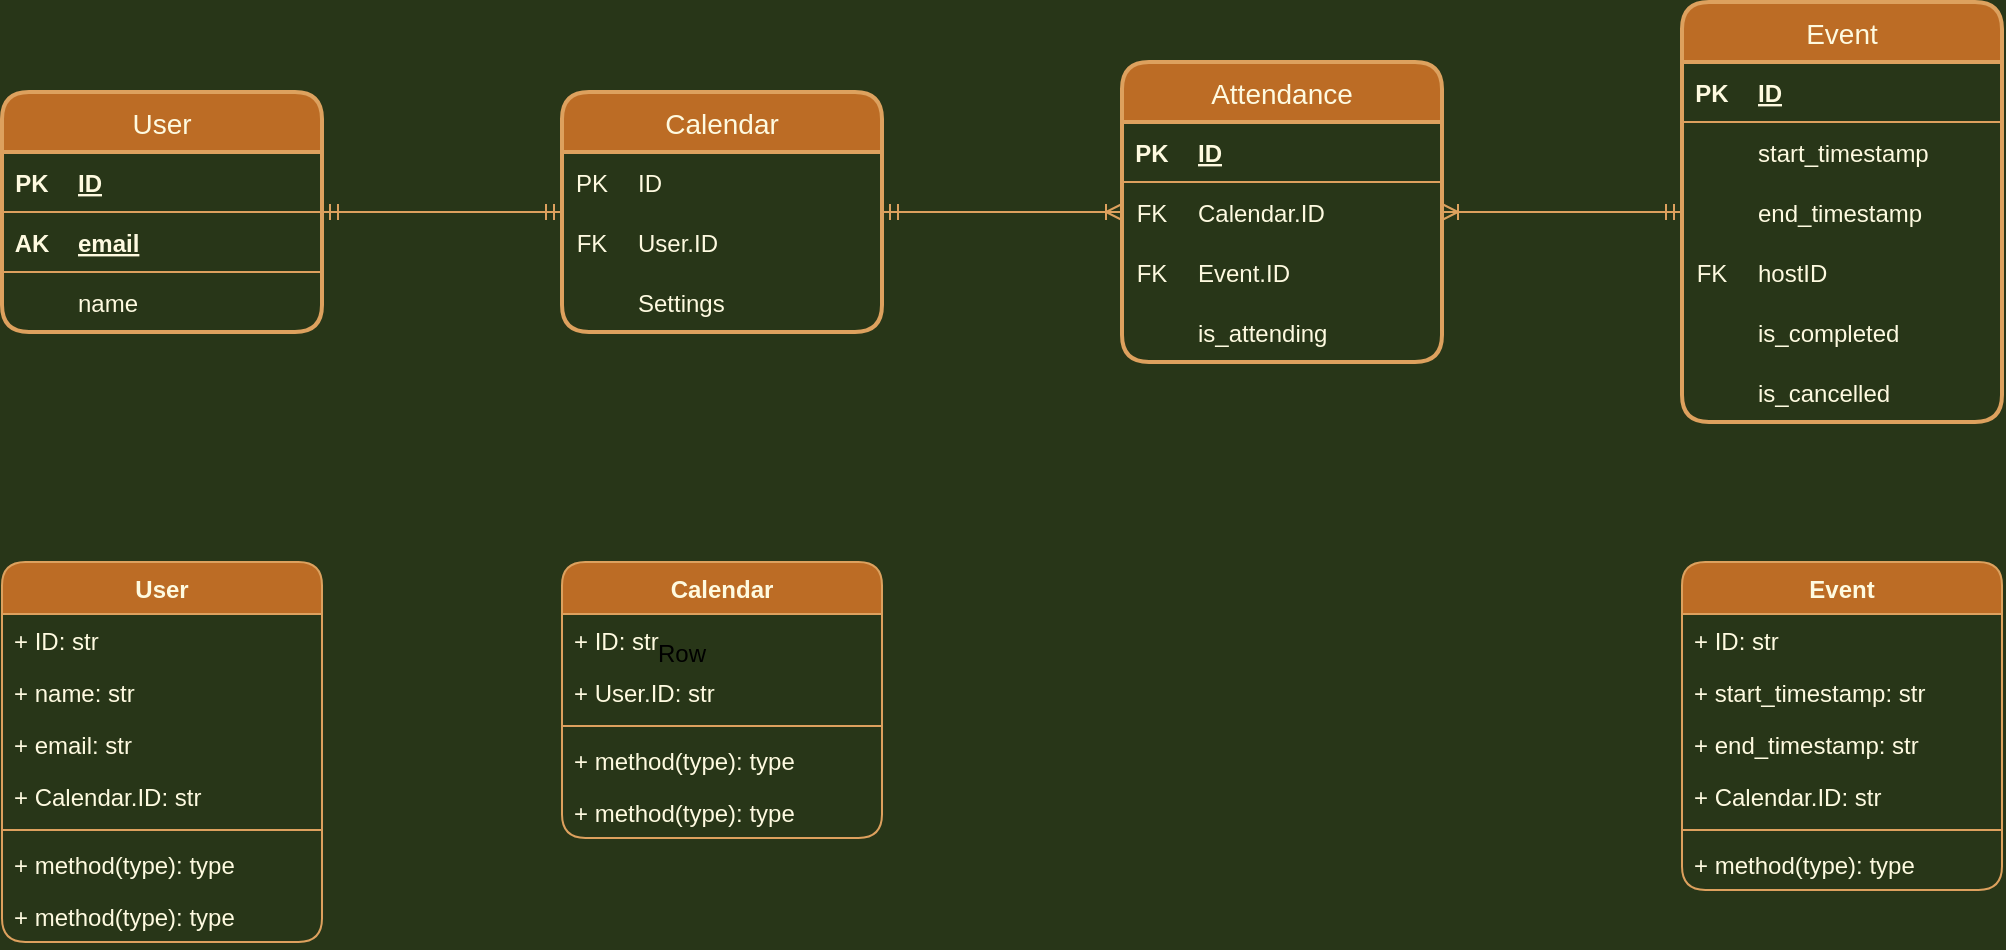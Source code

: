 <mxfile version="15.5.4" type="embed"><diagram id="DMilO55j4B88B5tWhcKt" name="Page-1"><mxGraphModel dx="883" dy="697" grid="1" gridSize="10" guides="1" tooltips="1" connect="1" arrows="1" fold="1" page="1" pageScale="1" pageWidth="1169" pageHeight="827" background="#283618" math="0" shadow="0"><root><mxCell id="0"/><mxCell id="1" parent="0"/><mxCell id="6N414X3jIMNz7iww7mdx-74" value="" style="edgeStyle=entityRelationEdgeStyle;fontSize=12;html=1;endArrow=ERmandOne;startArrow=ERmandOne;strokeColor=#DDA15E;labelBackgroundColor=#283618;fontColor=#FEFAE0;curved=1;" parent="1" source="6N414X3jIMNz7iww7mdx-83" target="6N414X3jIMNz7iww7mdx-78" edge="1"><mxGeometry width="100" height="100" relative="1" as="geometry"><mxPoint x="270" y="120" as="sourcePoint"/><mxPoint x="360" y="115" as="targetPoint"/></mxGeometry></mxCell><mxCell id="6N414X3jIMNz7iww7mdx-75" value="Attendance" style="swimlane;childLayout=stackLayout;horizontal=1;startSize=30;horizontalStack=0;fontSize=14;fontStyle=0;strokeWidth=2;resizeParent=0;resizeLast=1;shadow=0;dashed=0;align=center;fillColor=#BC6C25;strokeColor=#DDA15E;fontColor=#FEFAE0;rounded=1;" parent="1" vertex="1"><mxGeometry x="640" y="70" width="160" height="150" as="geometry"/></mxCell><mxCell id="6N414X3jIMNz7iww7mdx-117" value="" style="shape=table;startSize=0;container=1;collapsible=1;childLayout=tableLayout;fixedRows=1;rowLines=0;fontStyle=0;align=center;resizeLast=1;strokeColor=none;fillColor=none;collapsible=0;fontColor=#FEFAE0;rounded=1;" parent="6N414X3jIMNz7iww7mdx-75" vertex="1"><mxGeometry y="30" width="160" height="120" as="geometry"/></mxCell><mxCell id="6N414X3jIMNz7iww7mdx-118" value="" style="shape=tableRow;horizontal=0;startSize=0;swimlaneHead=0;swimlaneBody=0;fillColor=none;collapsible=0;dropTarget=0;points=[[0,0.5],[1,0.5]];portConstraint=eastwest;top=0;left=0;right=0;bottom=1;strokeColor=#DDA15E;fontColor=#FEFAE0;rounded=1;" parent="6N414X3jIMNz7iww7mdx-117" vertex="1"><mxGeometry width="160" height="30" as="geometry"/></mxCell><mxCell id="6N414X3jIMNz7iww7mdx-119" value="PK" style="shape=partialRectangle;connectable=0;fillColor=none;top=0;left=0;bottom=0;right=0;fontStyle=1;overflow=hidden;strokeColor=#DDA15E;fontColor=#FEFAE0;rounded=1;" parent="6N414X3jIMNz7iww7mdx-118" vertex="1"><mxGeometry width="30" height="30" as="geometry"><mxRectangle width="30" height="30" as="alternateBounds"/></mxGeometry></mxCell><mxCell id="6N414X3jIMNz7iww7mdx-120" value="ID" style="shape=partialRectangle;connectable=0;fillColor=none;top=0;left=0;bottom=0;right=0;align=left;spacingLeft=6;fontStyle=5;overflow=hidden;strokeColor=#DDA15E;fontColor=#FEFAE0;rounded=1;" parent="6N414X3jIMNz7iww7mdx-118" vertex="1"><mxGeometry x="30" width="130" height="30" as="geometry"><mxRectangle width="130" height="30" as="alternateBounds"/></mxGeometry></mxCell><mxCell id="6N414X3jIMNz7iww7mdx-138" value="" style="shape=tableRow;horizontal=0;startSize=0;swimlaneHead=0;swimlaneBody=0;fillColor=none;collapsible=0;dropTarget=0;points=[[0,0.5],[1,0.5]];portConstraint=eastwest;top=0;left=0;right=0;bottom=0;labelBorderColor=none;strokeColor=#DDA15E;fontColor=#FEFAE0;rounded=1;" parent="6N414X3jIMNz7iww7mdx-117" vertex="1"><mxGeometry y="30" width="160" height="30" as="geometry"/></mxCell><mxCell id="6N414X3jIMNz7iww7mdx-139" value="FK" style="shape=partialRectangle;connectable=0;fillColor=none;top=0;left=0;bottom=0;right=0;fontStyle=0;overflow=hidden;strokeColor=#DDA15E;fontColor=#FEFAE0;rounded=1;" parent="6N414X3jIMNz7iww7mdx-138" vertex="1"><mxGeometry width="30" height="30" as="geometry"><mxRectangle width="30" height="30" as="alternateBounds"/></mxGeometry></mxCell><mxCell id="6N414X3jIMNz7iww7mdx-140" value="Calendar.ID" style="shape=partialRectangle;connectable=0;fillColor=none;top=0;left=0;bottom=0;right=0;align=left;spacingLeft=6;fontStyle=0;overflow=hidden;labelBorderColor=none;strokeColor=#DDA15E;fontColor=#FEFAE0;rounded=1;" parent="6N414X3jIMNz7iww7mdx-138" vertex="1"><mxGeometry x="30" width="130" height="30" as="geometry"><mxRectangle width="130" height="30" as="alternateBounds"/></mxGeometry></mxCell><mxCell id="6N414X3jIMNz7iww7mdx-142" value="" style="shape=tableRow;horizontal=0;startSize=0;swimlaneHead=0;swimlaneBody=0;fillColor=none;collapsible=0;dropTarget=0;points=[[0,0.5],[1,0.5]];portConstraint=eastwest;top=0;left=0;right=0;bottom=0;strokeColor=#DDA15E;fontColor=#FEFAE0;rounded=1;" parent="6N414X3jIMNz7iww7mdx-117" vertex="1"><mxGeometry y="60" width="160" height="30" as="geometry"/></mxCell><mxCell id="6N414X3jIMNz7iww7mdx-143" value="FK" style="shape=partialRectangle;connectable=0;fillColor=none;top=0;left=0;bottom=0;right=0;fontStyle=0;overflow=hidden;strokeColor=#DDA15E;fontColor=#FEFAE0;rounded=1;" parent="6N414X3jIMNz7iww7mdx-142" vertex="1"><mxGeometry width="30" height="30" as="geometry"><mxRectangle width="30" height="30" as="alternateBounds"/></mxGeometry></mxCell><mxCell id="6N414X3jIMNz7iww7mdx-144" value="Event.ID" style="shape=partialRectangle;connectable=0;fillColor=none;top=0;left=0;bottom=0;right=0;align=left;spacingLeft=6;fontStyle=0;overflow=hidden;strokeColor=#DDA15E;fontColor=#FEFAE0;rounded=1;" parent="6N414X3jIMNz7iww7mdx-142" vertex="1"><mxGeometry x="30" width="130" height="30" as="geometry"><mxRectangle width="130" height="30" as="alternateBounds"/></mxGeometry></mxCell><mxCell id="6N414X3jIMNz7iww7mdx-146" value="" style="shape=tableRow;horizontal=0;startSize=0;swimlaneHead=0;swimlaneBody=0;fillColor=none;collapsible=0;dropTarget=0;points=[[0,0.5],[1,0.5]];portConstraint=eastwest;top=0;left=0;right=0;bottom=0;strokeColor=#DDA15E;fontColor=#FEFAE0;rounded=1;" parent="6N414X3jIMNz7iww7mdx-117" vertex="1"><mxGeometry y="90" width="160" height="30" as="geometry"/></mxCell><mxCell id="6N414X3jIMNz7iww7mdx-147" value="" style="shape=partialRectangle;connectable=0;fillColor=none;top=0;left=0;bottom=0;right=0;editable=1;overflow=hidden;strokeColor=#DDA15E;fontColor=#FEFAE0;rounded=1;" parent="6N414X3jIMNz7iww7mdx-146" vertex="1"><mxGeometry width="30" height="30" as="geometry"><mxRectangle width="30" height="30" as="alternateBounds"/></mxGeometry></mxCell><mxCell id="6N414X3jIMNz7iww7mdx-148" value="is_attending" style="shape=partialRectangle;connectable=0;fillColor=none;top=0;left=0;bottom=0;right=0;align=left;spacingLeft=6;overflow=hidden;strokeColor=#DDA15E;fontColor=#FEFAE0;rounded=1;" parent="6N414X3jIMNz7iww7mdx-146" vertex="1"><mxGeometry x="30" width="130" height="30" as="geometry"><mxRectangle width="130" height="30" as="alternateBounds"/></mxGeometry></mxCell><object label="Calendar" Settings="" id="6N414X3jIMNz7iww7mdx-78"><mxCell style="swimlane;childLayout=stackLayout;horizontal=1;startSize=30;horizontalStack=0;fontSize=14;fontStyle=0;strokeWidth=2;resizeParent=0;resizeLast=1;shadow=0;dashed=0;align=center;direction=east;fillColor=#BC6C25;strokeColor=#DDA15E;fontColor=#FEFAE0;rounded=1;flipH=0;" parent="1" vertex="1"><mxGeometry x="360" y="85" width="160" height="120" as="geometry"><mxRectangle x="360" y="100" width="90" height="30" as="alternateBounds"/></mxGeometry></mxCell></object><mxCell id="6N414X3jIMNz7iww7mdx-133" value="" style="shape=table;startSize=0;container=1;collapsible=1;childLayout=tableLayout;fixedRows=1;rowLines=0;fontStyle=0;align=center;resizeLast=1;strokeColor=none;fillColor=none;collapsible=0;fontColor=#FEFAE0;rounded=1;" parent="6N414X3jIMNz7iww7mdx-78" vertex="1"><mxGeometry y="30" width="160" height="90" as="geometry"/></mxCell><mxCell id="6N414X3jIMNz7iww7mdx-134" value="" style="shape=tableRow;horizontal=0;startSize=0;swimlaneHead=0;swimlaneBody=0;fillColor=none;collapsible=0;dropTarget=0;points=[[0,0.5],[1,0.5]];portConstraint=eastwest;top=0;left=0;right=0;bottom=0;strokeColor=#DDA15E;fontColor=#FEFAE0;rounded=1;" parent="6N414X3jIMNz7iww7mdx-133" vertex="1"><mxGeometry width="160" height="30" as="geometry"/></mxCell><mxCell id="6N414X3jIMNz7iww7mdx-135" value="PK" style="shape=partialRectangle;connectable=0;fillColor=none;top=0;left=0;bottom=0;right=0;fontStyle=0;overflow=hidden;strokeColor=#DDA15E;fontColor=#FEFAE0;rounded=1;" parent="6N414X3jIMNz7iww7mdx-134" vertex="1"><mxGeometry width="30" height="30" as="geometry"><mxRectangle width="30" height="30" as="alternateBounds"/></mxGeometry></mxCell><mxCell id="6N414X3jIMNz7iww7mdx-136" value="ID" style="shape=partialRectangle;connectable=0;fillColor=none;top=0;left=0;bottom=0;right=0;align=left;spacingLeft=6;fontStyle=0;overflow=hidden;strokeColor=#DDA15E;fontColor=#FEFAE0;rounded=1;" parent="6N414X3jIMNz7iww7mdx-134" vertex="1"><mxGeometry x="30" width="130" height="30" as="geometry"><mxRectangle width="130" height="30" as="alternateBounds"/></mxGeometry></mxCell><mxCell id="87" style="shape=tableRow;horizontal=0;startSize=0;swimlaneHead=0;swimlaneBody=0;fillColor=none;collapsible=0;dropTarget=0;points=[[0,0.5],[1,0.5]];portConstraint=eastwest;top=0;left=0;right=0;bottom=0;strokeColor=#DDA15E;fontColor=#FEFAE0;rounded=1;" parent="6N414X3jIMNz7iww7mdx-133" vertex="1"><mxGeometry y="30" width="160" height="30" as="geometry"/></mxCell><mxCell id="88" value="FK" style="shape=partialRectangle;connectable=0;fillColor=none;top=0;left=0;bottom=0;right=0;fontStyle=0;overflow=hidden;strokeColor=#DDA15E;fontColor=#FEFAE0;rounded=1;" parent="87" vertex="1"><mxGeometry width="30" height="30" as="geometry"><mxRectangle width="30" height="30" as="alternateBounds"/></mxGeometry></mxCell><mxCell id="89" value="User.ID" style="shape=partialRectangle;connectable=0;fillColor=none;top=0;left=0;bottom=0;right=0;align=left;spacingLeft=6;fontStyle=0;overflow=hidden;strokeColor=#DDA15E;fontColor=#FEFAE0;rounded=1;" parent="87" vertex="1"><mxGeometry x="30" width="130" height="30" as="geometry"><mxRectangle width="130" height="30" as="alternateBounds"/></mxGeometry></mxCell><mxCell id="84" style="shape=tableRow;horizontal=0;startSize=0;swimlaneHead=0;swimlaneBody=0;fillColor=none;collapsible=0;dropTarget=0;points=[[0,0.5],[1,0.5]];portConstraint=eastwest;top=0;left=0;right=0;bottom=0;strokeColor=#DDA15E;fontColor=#FEFAE0;rounded=1;" parent="6N414X3jIMNz7iww7mdx-133" vertex="1"><mxGeometry y="60" width="160" height="30" as="geometry"/></mxCell><mxCell id="85" style="shape=partialRectangle;connectable=0;fillColor=none;top=0;left=0;bottom=0;right=0;fontStyle=0;overflow=hidden;strokeColor=#DDA15E;fontColor=#FEFAE0;rounded=1;" parent="84" vertex="1"><mxGeometry width="30" height="30" as="geometry"><mxRectangle width="30" height="30" as="alternateBounds"/></mxGeometry></mxCell><mxCell id="86" value="Settings" style="shape=partialRectangle;connectable=0;fillColor=none;top=0;left=0;bottom=0;right=0;align=left;spacingLeft=6;fontStyle=0;overflow=hidden;strokeColor=#DDA15E;fontColor=#FEFAE0;rounded=1;" parent="84" vertex="1"><mxGeometry x="30" width="130" height="30" as="geometry"><mxRectangle width="130" height="30" as="alternateBounds"/></mxGeometry></mxCell><mxCell id="70" style="shape=table;startSize=0;container=1;collapsible=1;childLayout=tableLayout;fixedRows=1;rowLines=0;fontStyle=0;align=center;resizeLast=1;strokeColor=none;fillColor=none;collapsible=0;fontColor=#FEFAE0;rounded=1;" parent="6N414X3jIMNz7iww7mdx-78" vertex="1"><mxGeometry y="120" width="160" as="geometry"/></mxCell><mxCell id="72" style="shape=table;startSize=0;container=1;collapsible=1;childLayout=tableLayout;fixedRows=1;rowLines=0;fontStyle=0;align=center;resizeLast=1;strokeColor=none;fillColor=none;collapsible=0;fontColor=#FEFAE0;rounded=1;" parent="6N414X3jIMNz7iww7mdx-78" vertex="1"><mxGeometry y="120" width="160" as="geometry"/></mxCell><mxCell id="6N414X3jIMNz7iww7mdx-80" value="Event" style="swimlane;childLayout=stackLayout;horizontal=1;startSize=30;horizontalStack=0;fontSize=14;fontStyle=0;strokeWidth=2;resizeParent=0;resizeLast=1;shadow=0;dashed=0;align=center;fillColor=#BC6C25;strokeColor=#DDA15E;fontColor=#FEFAE0;rounded=1;" parent="1" vertex="1"><mxGeometry x="920" y="40" width="160" height="210" as="geometry"/></mxCell><mxCell id="6N414X3jIMNz7iww7mdx-121" value="" style="shape=table;startSize=0;container=1;collapsible=1;childLayout=tableLayout;fixedRows=1;rowLines=0;fontStyle=0;align=center;resizeLast=1;strokeColor=none;fillColor=none;collapsible=0;fontColor=#FEFAE0;rounded=1;" parent="6N414X3jIMNz7iww7mdx-80" vertex="1"><mxGeometry y="30" width="160" height="180" as="geometry"/></mxCell><mxCell id="6N414X3jIMNz7iww7mdx-122" value="" style="shape=tableRow;horizontal=0;startSize=0;swimlaneHead=0;swimlaneBody=0;fillColor=none;collapsible=0;dropTarget=0;points=[[0,0.5],[1,0.5]];portConstraint=eastwest;top=0;left=0;right=0;bottom=1;strokeColor=#DDA15E;fontColor=#FEFAE0;rounded=1;" parent="6N414X3jIMNz7iww7mdx-121" vertex="1"><mxGeometry width="160" height="30" as="geometry"/></mxCell><mxCell id="6N414X3jIMNz7iww7mdx-123" value="PK" style="shape=partialRectangle;connectable=0;fillColor=none;top=0;left=0;bottom=0;right=0;fontStyle=1;overflow=hidden;strokeColor=#DDA15E;fontColor=#FEFAE0;rounded=1;" parent="6N414X3jIMNz7iww7mdx-122" vertex="1"><mxGeometry width="30" height="30" as="geometry"><mxRectangle width="30" height="30" as="alternateBounds"/></mxGeometry></mxCell><mxCell id="6N414X3jIMNz7iww7mdx-124" value="ID" style="shape=partialRectangle;connectable=0;fillColor=none;top=0;left=0;bottom=0;right=0;align=left;spacingLeft=6;fontStyle=5;overflow=hidden;strokeColor=#DDA15E;fontColor=#FEFAE0;rounded=1;" parent="6N414X3jIMNz7iww7mdx-122" vertex="1"><mxGeometry x="30" width="130" height="30" as="geometry"><mxRectangle width="130" height="30" as="alternateBounds"/></mxGeometry></mxCell><mxCell id="6N414X3jIMNz7iww7mdx-166" value="" style="shape=tableRow;horizontal=0;startSize=0;swimlaneHead=0;swimlaneBody=0;fillColor=none;collapsible=0;dropTarget=0;points=[[0,0.5],[1,0.5]];portConstraint=eastwest;top=0;left=0;right=0;bottom=0;labelBorderColor=none;strokeColor=#DDA15E;fontColor=#FEFAE0;rounded=1;" parent="6N414X3jIMNz7iww7mdx-121" vertex="1"><mxGeometry y="30" width="160" height="30" as="geometry"/></mxCell><mxCell id="6N414X3jIMNz7iww7mdx-167" value="" style="shape=partialRectangle;connectable=0;fillColor=none;top=0;left=0;bottom=0;right=0;editable=1;overflow=hidden;labelBorderColor=none;strokeColor=#DDA15E;fontColor=#FEFAE0;rounded=1;" parent="6N414X3jIMNz7iww7mdx-166" vertex="1"><mxGeometry width="30" height="30" as="geometry"><mxRectangle width="30" height="30" as="alternateBounds"/></mxGeometry></mxCell><mxCell id="6N414X3jIMNz7iww7mdx-168" value="start_timestamp" style="shape=partialRectangle;connectable=0;fillColor=none;top=0;left=0;bottom=0;right=0;align=left;spacingLeft=6;overflow=hidden;labelBorderColor=none;strokeColor=#DDA15E;fontColor=#FEFAE0;rounded=1;" parent="6N414X3jIMNz7iww7mdx-166" vertex="1"><mxGeometry x="30" width="130" height="30" as="geometry"><mxRectangle width="130" height="30" as="alternateBounds"/></mxGeometry></mxCell><mxCell id="6N414X3jIMNz7iww7mdx-170" value="" style="shape=tableRow;horizontal=0;startSize=0;swimlaneHead=0;swimlaneBody=0;fillColor=none;collapsible=0;dropTarget=0;points=[[0,0.5],[1,0.5]];portConstraint=eastwest;top=0;left=0;right=0;bottom=0;labelBorderColor=none;strokeColor=#DDA15E;fontColor=#FEFAE0;rounded=1;" parent="6N414X3jIMNz7iww7mdx-121" vertex="1"><mxGeometry y="60" width="160" height="30" as="geometry"/></mxCell><mxCell id="6N414X3jIMNz7iww7mdx-171" value="" style="shape=partialRectangle;connectable=0;fillColor=none;top=0;left=0;bottom=0;right=0;editable=1;overflow=hidden;labelBorderColor=none;strokeColor=#DDA15E;fontColor=#FEFAE0;rounded=1;" parent="6N414X3jIMNz7iww7mdx-170" vertex="1"><mxGeometry width="30" height="30" as="geometry"><mxRectangle width="30" height="30" as="alternateBounds"/></mxGeometry></mxCell><mxCell id="6N414X3jIMNz7iww7mdx-172" value="end_timestamp" style="shape=partialRectangle;connectable=0;fillColor=none;top=0;left=0;bottom=0;right=0;align=left;spacingLeft=6;overflow=hidden;labelBorderColor=none;strokeColor=#DDA15E;fontColor=#FEFAE0;rounded=1;" parent="6N414X3jIMNz7iww7mdx-170" vertex="1"><mxGeometry x="30" width="130" height="30" as="geometry"><mxRectangle width="130" height="30" as="alternateBounds"/></mxGeometry></mxCell><mxCell id="6N414X3jIMNz7iww7mdx-174" value="" style="shape=tableRow;horizontal=0;startSize=0;swimlaneHead=0;swimlaneBody=0;fillColor=none;collapsible=0;dropTarget=0;points=[[0,0.5],[1,0.5]];portConstraint=eastwest;top=0;left=0;right=0;bottom=0;labelBorderColor=none;strokeColor=#DDA15E;fontColor=#FEFAE0;rounded=1;" parent="6N414X3jIMNz7iww7mdx-121" vertex="1"><mxGeometry y="90" width="160" height="30" as="geometry"/></mxCell><mxCell id="6N414X3jIMNz7iww7mdx-175" value="FK" style="shape=partialRectangle;connectable=0;fillColor=none;top=0;left=0;bottom=0;right=0;editable=1;overflow=hidden;labelBorderColor=none;strokeColor=#DDA15E;fontColor=#FEFAE0;rounded=1;" parent="6N414X3jIMNz7iww7mdx-174" vertex="1"><mxGeometry width="30" height="30" as="geometry"><mxRectangle width="30" height="30" as="alternateBounds"/></mxGeometry></mxCell><mxCell id="6N414X3jIMNz7iww7mdx-176" value="hostID" style="shape=partialRectangle;connectable=0;fillColor=none;top=0;left=0;bottom=0;right=0;align=left;spacingLeft=6;overflow=hidden;labelBorderColor=none;strokeColor=#DDA15E;fontColor=#FEFAE0;rounded=1;" parent="6N414X3jIMNz7iww7mdx-174" vertex="1"><mxGeometry x="30" width="130" height="30" as="geometry"><mxRectangle width="130" height="30" as="alternateBounds"/></mxGeometry></mxCell><mxCell id="6N414X3jIMNz7iww7mdx-178" value="" style="shape=tableRow;horizontal=0;startSize=0;swimlaneHead=0;swimlaneBody=0;fillColor=none;collapsible=0;dropTarget=0;points=[[0,0.5],[1,0.5]];portConstraint=eastwest;top=0;left=0;right=0;bottom=0;labelBorderColor=none;strokeColor=#DDA15E;fontColor=#FEFAE0;rounded=1;" parent="6N414X3jIMNz7iww7mdx-121" vertex="1"><mxGeometry y="120" width="160" height="30" as="geometry"/></mxCell><mxCell id="6N414X3jIMNz7iww7mdx-179" value="" style="shape=partialRectangle;connectable=0;fillColor=none;top=0;left=0;bottom=0;right=0;editable=1;overflow=hidden;labelBorderColor=none;strokeColor=#DDA15E;fontColor=#FEFAE0;rounded=1;" parent="6N414X3jIMNz7iww7mdx-178" vertex="1"><mxGeometry width="30" height="30" as="geometry"><mxRectangle width="30" height="30" as="alternateBounds"/></mxGeometry></mxCell><mxCell id="6N414X3jIMNz7iww7mdx-180" value="is_completed" style="shape=partialRectangle;connectable=0;fillColor=none;top=0;left=0;bottom=0;right=0;align=left;spacingLeft=6;overflow=hidden;labelBorderColor=none;strokeColor=#DDA15E;fontColor=#FEFAE0;rounded=1;" parent="6N414X3jIMNz7iww7mdx-178" vertex="1"><mxGeometry x="30" width="130" height="30" as="geometry"><mxRectangle width="130" height="30" as="alternateBounds"/></mxGeometry></mxCell><mxCell id="6N414X3jIMNz7iww7mdx-184" value="" style="shape=tableRow;horizontal=0;startSize=0;swimlaneHead=0;swimlaneBody=0;fillColor=none;collapsible=0;dropTarget=0;points=[[0,0.5],[1,0.5]];portConstraint=eastwest;top=0;left=0;right=0;bottom=0;labelBorderColor=none;strokeColor=#DDA15E;fontColor=#FEFAE0;rounded=1;" parent="6N414X3jIMNz7iww7mdx-121" vertex="1"><mxGeometry y="150" width="160" height="30" as="geometry"/></mxCell><mxCell id="6N414X3jIMNz7iww7mdx-185" value="" style="shape=partialRectangle;connectable=0;fillColor=none;top=0;left=0;bottom=0;right=0;editable=1;overflow=hidden;labelBorderColor=none;strokeColor=#DDA15E;fontColor=#FEFAE0;rounded=1;" parent="6N414X3jIMNz7iww7mdx-184" vertex="1"><mxGeometry width="30" height="30" as="geometry"><mxRectangle width="30" height="30" as="alternateBounds"/></mxGeometry></mxCell><mxCell id="6N414X3jIMNz7iww7mdx-186" value="is_cancelled" style="shape=partialRectangle;connectable=0;fillColor=none;top=0;left=0;bottom=0;right=0;align=left;spacingLeft=6;overflow=hidden;labelBorderColor=none;strokeColor=#DDA15E;fontColor=#FEFAE0;rounded=1;" parent="6N414X3jIMNz7iww7mdx-184" vertex="1"><mxGeometry x="30" width="130" height="30" as="geometry"><mxRectangle width="130" height="30" as="alternateBounds"/></mxGeometry></mxCell><mxCell id="6N414X3jIMNz7iww7mdx-83" value="User" style="swimlane;childLayout=stackLayout;horizontal=1;startSize=30;horizontalStack=0;fontSize=14;fontStyle=0;strokeWidth=2;resizeParent=0;resizeLast=1;shadow=0;dashed=0;align=center;fillColor=#BC6C25;strokeColor=#DDA15E;fontColor=#FEFAE0;rounded=1;" parent="1" vertex="1"><mxGeometry x="80" y="85" width="160" height="120" as="geometry"><mxRectangle x="80" y="85" width="60" height="30" as="alternateBounds"/></mxGeometry></mxCell><mxCell id="6N414X3jIMNz7iww7mdx-109" value="" style="shape=table;startSize=0;container=1;collapsible=1;childLayout=tableLayout;fixedRows=1;rowLines=0;fontStyle=0;align=center;resizeLast=1;strokeColor=none;fillColor=none;collapsible=0;fontColor=#FEFAE0;rounded=1;" parent="6N414X3jIMNz7iww7mdx-83" vertex="1"><mxGeometry y="30" width="160" height="90" as="geometry"/></mxCell><mxCell id="6N414X3jIMNz7iww7mdx-110" value="" style="shape=tableRow;horizontal=0;startSize=0;swimlaneHead=0;swimlaneBody=0;fillColor=none;collapsible=0;dropTarget=0;points=[[0,0.5],[1,0.5]];portConstraint=eastwest;top=0;left=0;right=0;bottom=1;strokeColor=#DDA15E;fontColor=#FEFAE0;rounded=1;" parent="6N414X3jIMNz7iww7mdx-109" vertex="1"><mxGeometry width="160" height="30" as="geometry"/></mxCell><mxCell id="6N414X3jIMNz7iww7mdx-111" value="PK" style="shape=partialRectangle;connectable=0;fillColor=none;top=0;left=0;bottom=0;right=0;fontStyle=1;overflow=hidden;strokeColor=#DDA15E;fontColor=#FEFAE0;rounded=1;" parent="6N414X3jIMNz7iww7mdx-110" vertex="1"><mxGeometry width="30" height="30" as="geometry"><mxRectangle width="30" height="30" as="alternateBounds"/></mxGeometry></mxCell><mxCell id="6N414X3jIMNz7iww7mdx-112" value="ID" style="shape=partialRectangle;connectable=0;fillColor=none;top=0;left=0;bottom=0;right=0;align=left;spacingLeft=6;fontStyle=5;overflow=hidden;strokeColor=#DDA15E;fontColor=#FEFAE0;rounded=1;" parent="6N414X3jIMNz7iww7mdx-110" vertex="1"><mxGeometry x="30" width="130" height="30" as="geometry"><mxRectangle width="130" height="30" as="alternateBounds"/></mxGeometry></mxCell><mxCell id="6N414X3jIMNz7iww7mdx-158" value="" style="shape=tableRow;horizontal=0;startSize=0;swimlaneHead=0;swimlaneBody=0;fillColor=none;collapsible=0;dropTarget=0;points=[[0,0.5],[1,0.5]];portConstraint=eastwest;top=0;left=0;right=0;bottom=1;labelBorderColor=none;strokeColor=#DDA15E;fontColor=#FEFAE0;rounded=1;" parent="6N414X3jIMNz7iww7mdx-109" vertex="1"><mxGeometry y="30" width="160" height="30" as="geometry"/></mxCell><mxCell id="6N414X3jIMNz7iww7mdx-159" value="AK" style="shape=partialRectangle;connectable=0;fillColor=none;top=0;left=0;bottom=0;right=0;fontStyle=1;overflow=hidden;labelBorderColor=none;strokeColor=#DDA15E;fontColor=#FEFAE0;rounded=1;" parent="6N414X3jIMNz7iww7mdx-158" vertex="1"><mxGeometry width="30" height="30" as="geometry"><mxRectangle width="30" height="30" as="alternateBounds"/></mxGeometry></mxCell><mxCell id="6N414X3jIMNz7iww7mdx-160" value="email" style="shape=partialRectangle;connectable=0;fillColor=none;top=0;left=0;bottom=0;right=0;align=left;spacingLeft=6;fontStyle=5;overflow=hidden;labelBorderColor=none;strokeColor=#DDA15E;fontColor=#FEFAE0;rounded=1;" parent="6N414X3jIMNz7iww7mdx-158" vertex="1"><mxGeometry x="30" width="130" height="30" as="geometry"><mxRectangle width="130" height="30" as="alternateBounds"/></mxGeometry></mxCell><mxCell id="6N414X3jIMNz7iww7mdx-162" value="" style="shape=tableRow;horizontal=0;startSize=0;swimlaneHead=0;swimlaneBody=0;fillColor=none;collapsible=0;dropTarget=0;points=[[0,0.5],[1,0.5]];portConstraint=eastwest;top=0;left=0;right=0;bottom=0;labelBorderColor=none;strokeColor=#DDA15E;fontColor=#FEFAE0;rounded=1;" parent="6N414X3jIMNz7iww7mdx-109" vertex="1"><mxGeometry y="60" width="160" height="30" as="geometry"/></mxCell><mxCell id="6N414X3jIMNz7iww7mdx-163" value="" style="shape=partialRectangle;connectable=0;fillColor=none;top=0;left=0;bottom=0;right=0;editable=1;overflow=hidden;labelBorderColor=none;strokeColor=#DDA15E;fontColor=#FEFAE0;rounded=1;" parent="6N414X3jIMNz7iww7mdx-162" vertex="1"><mxGeometry width="30" height="30" as="geometry"><mxRectangle width="30" height="30" as="alternateBounds"/></mxGeometry></mxCell><mxCell id="6N414X3jIMNz7iww7mdx-164" value="name" style="shape=partialRectangle;connectable=0;fillColor=none;top=0;left=0;bottom=0;right=0;align=left;spacingLeft=6;overflow=hidden;labelBorderColor=none;strokeColor=#DDA15E;fontColor=#FEFAE0;rounded=1;" parent="6N414X3jIMNz7iww7mdx-162" vertex="1"><mxGeometry x="30" width="130" height="30" as="geometry"><mxRectangle width="130" height="30" as="alternateBounds"/></mxGeometry></mxCell><mxCell id="6N414X3jIMNz7iww7mdx-85" value="User" style="swimlane;fontStyle=1;align=center;verticalAlign=top;childLayout=stackLayout;horizontal=1;startSize=26;horizontalStack=0;resizeParent=1;resizeParentMax=0;resizeLast=0;collapsible=1;marginBottom=0;fillColor=#BC6C25;strokeColor=#DDA15E;fontColor=#FEFAE0;rounded=1;" parent="1" vertex="1"><mxGeometry x="80" y="320" width="160" height="190" as="geometry"><mxRectangle x="470" y="240" width="100" height="26" as="alternateBounds"/></mxGeometry></mxCell><mxCell id="6N414X3jIMNz7iww7mdx-86" value="+ ID: str" style="text;strokeColor=none;fillColor=none;align=left;verticalAlign=top;spacingLeft=4;spacingRight=4;overflow=hidden;rotatable=0;points=[[0,0.5],[1,0.5]];portConstraint=eastwest;fontColor=#FEFAE0;rounded=1;" parent="6N414X3jIMNz7iww7mdx-85" vertex="1"><mxGeometry y="26" width="160" height="26" as="geometry"/></mxCell><mxCell id="6N414X3jIMNz7iww7mdx-87" value="+ name: str" style="text;strokeColor=none;fillColor=none;align=left;verticalAlign=top;spacingLeft=4;spacingRight=4;overflow=hidden;rotatable=0;points=[[0,0.5],[1,0.5]];portConstraint=eastwest;fontColor=#FEFAE0;rounded=1;" parent="6N414X3jIMNz7iww7mdx-85" vertex="1"><mxGeometry y="52" width="160" height="26" as="geometry"/></mxCell><mxCell id="6N414X3jIMNz7iww7mdx-88" value="+ email: str" style="text;strokeColor=none;fillColor=none;align=left;verticalAlign=top;spacingLeft=4;spacingRight=4;overflow=hidden;rotatable=0;points=[[0,0.5],[1,0.5]];portConstraint=eastwest;fontColor=#FEFAE0;rounded=1;" parent="6N414X3jIMNz7iww7mdx-85" vertex="1"><mxGeometry y="78" width="160" height="26" as="geometry"/></mxCell><mxCell id="6N414X3jIMNz7iww7mdx-89" value="+ Calendar.ID: str" style="text;strokeColor=none;fillColor=none;align=left;verticalAlign=top;spacingLeft=4;spacingRight=4;overflow=hidden;rotatable=0;points=[[0,0.5],[1,0.5]];portConstraint=eastwest;fontColor=#FEFAE0;rounded=1;" parent="6N414X3jIMNz7iww7mdx-85" vertex="1"><mxGeometry y="104" width="160" height="26" as="geometry"/></mxCell><mxCell id="6N414X3jIMNz7iww7mdx-90" value="" style="line;strokeWidth=1;fillColor=none;align=left;verticalAlign=middle;spacingTop=-1;spacingLeft=3;spacingRight=3;rotatable=0;labelPosition=right;points=[];portConstraint=eastwest;strokeColor=#DDA15E;fontColor=#FEFAE0;labelBackgroundColor=#283618;rounded=1;" parent="6N414X3jIMNz7iww7mdx-85" vertex="1"><mxGeometry y="130" width="160" height="8" as="geometry"/></mxCell><mxCell id="6N414X3jIMNz7iww7mdx-91" value="+ method(type): type" style="text;strokeColor=none;fillColor=none;align=left;verticalAlign=top;spacingLeft=4;spacingRight=4;overflow=hidden;rotatable=0;points=[[0,0.5],[1,0.5]];portConstraint=eastwest;fontColor=#FEFAE0;rounded=1;" parent="6N414X3jIMNz7iww7mdx-85" vertex="1"><mxGeometry y="138" width="160" height="26" as="geometry"/></mxCell><mxCell id="6N414X3jIMNz7iww7mdx-92" value="+ method(type): type" style="text;strokeColor=none;fillColor=none;align=left;verticalAlign=top;spacingLeft=4;spacingRight=4;overflow=hidden;rotatable=0;points=[[0,0.5],[1,0.5]];portConstraint=eastwest;fontColor=#FEFAE0;rounded=1;" parent="6N414X3jIMNz7iww7mdx-85" vertex="1"><mxGeometry y="164" width="160" height="26" as="geometry"/></mxCell><mxCell id="6N414X3jIMNz7iww7mdx-93" value="Calendar" style="swimlane;fontStyle=1;align=center;verticalAlign=top;childLayout=stackLayout;horizontal=1;startSize=26;horizontalStack=0;resizeParent=1;resizeParentMax=0;resizeLast=0;collapsible=1;marginBottom=0;fillColor=#BC6C25;strokeColor=#DDA15E;fontColor=#FEFAE0;rounded=1;" parent="1" vertex="1"><mxGeometry x="360" y="320" width="160" height="138" as="geometry"><mxRectangle x="470" y="240" width="100" height="26" as="alternateBounds"/></mxGeometry></mxCell><mxCell id="6N414X3jIMNz7iww7mdx-94" value="+ ID: str" style="text;strokeColor=none;fillColor=none;align=left;verticalAlign=top;spacingLeft=4;spacingRight=4;overflow=hidden;rotatable=0;points=[[0,0.5],[1,0.5]];portConstraint=eastwest;fontColor=#FEFAE0;rounded=1;" parent="6N414X3jIMNz7iww7mdx-93" vertex="1"><mxGeometry y="26" width="160" height="26" as="geometry"/></mxCell><mxCell id="6N414X3jIMNz7iww7mdx-95" value="+ User.ID: str" style="text;strokeColor=none;fillColor=none;align=left;verticalAlign=top;spacingLeft=4;spacingRight=4;overflow=hidden;rotatable=0;points=[[0,0.5],[1,0.5]];portConstraint=eastwest;fontColor=#FEFAE0;rounded=1;" parent="6N414X3jIMNz7iww7mdx-93" vertex="1"><mxGeometry y="52" width="160" height="26" as="geometry"/></mxCell><mxCell id="6N414X3jIMNz7iww7mdx-96" value="" style="line;strokeWidth=1;fillColor=none;align=left;verticalAlign=middle;spacingTop=-1;spacingLeft=3;spacingRight=3;rotatable=0;labelPosition=right;points=[];portConstraint=eastwest;strokeColor=#DDA15E;fontColor=#FEFAE0;labelBackgroundColor=#283618;rounded=1;" parent="6N414X3jIMNz7iww7mdx-93" vertex="1"><mxGeometry y="78" width="160" height="8" as="geometry"/></mxCell><mxCell id="6N414X3jIMNz7iww7mdx-97" value="+ method(type): type" style="text;strokeColor=none;fillColor=none;align=left;verticalAlign=top;spacingLeft=4;spacingRight=4;overflow=hidden;rotatable=0;points=[[0,0.5],[1,0.5]];portConstraint=eastwest;fontColor=#FEFAE0;rounded=1;" parent="6N414X3jIMNz7iww7mdx-93" vertex="1"><mxGeometry y="86" width="160" height="26" as="geometry"/></mxCell><mxCell id="6N414X3jIMNz7iww7mdx-98" value="+ method(type): type" style="text;strokeColor=none;fillColor=none;align=left;verticalAlign=top;spacingLeft=4;spacingRight=4;overflow=hidden;rotatable=0;points=[[0,0.5],[1,0.5]];portConstraint=eastwest;fontColor=#FEFAE0;rounded=1;" parent="6N414X3jIMNz7iww7mdx-93" vertex="1"><mxGeometry y="112" width="160" height="26" as="geometry"/></mxCell><mxCell id="6N414X3jIMNz7iww7mdx-101" value="Event" style="swimlane;fontStyle=1;align=center;verticalAlign=top;childLayout=stackLayout;horizontal=1;startSize=26;horizontalStack=0;resizeParent=1;resizeParentMax=0;resizeLast=0;collapsible=1;marginBottom=0;fillColor=#BC6C25;strokeColor=#DDA15E;fontColor=#FEFAE0;rounded=1;" parent="1" vertex="1"><mxGeometry x="920" y="320" width="160" height="164" as="geometry"/></mxCell><mxCell id="6N414X3jIMNz7iww7mdx-102" value="+ ID: str" style="text;strokeColor=none;fillColor=none;align=left;verticalAlign=top;spacingLeft=4;spacingRight=4;overflow=hidden;rotatable=0;points=[[0,0.5],[1,0.5]];portConstraint=eastwest;fontColor=#FEFAE0;rounded=1;" parent="6N414X3jIMNz7iww7mdx-101" vertex="1"><mxGeometry y="26" width="160" height="26" as="geometry"/></mxCell><mxCell id="6N414X3jIMNz7iww7mdx-103" value="+ start_timestamp: str" style="text;strokeColor=none;fillColor=none;align=left;verticalAlign=top;spacingLeft=4;spacingRight=4;overflow=hidden;rotatable=0;points=[[0,0.5],[1,0.5]];portConstraint=eastwest;fontColor=#FEFAE0;rounded=1;" parent="6N414X3jIMNz7iww7mdx-101" vertex="1"><mxGeometry y="52" width="160" height="26" as="geometry"/></mxCell><mxCell id="6N414X3jIMNz7iww7mdx-104" value="+ end_timestamp: str" style="text;strokeColor=none;fillColor=none;align=left;verticalAlign=top;spacingLeft=4;spacingRight=4;overflow=hidden;rotatable=0;points=[[0,0.5],[1,0.5]];portConstraint=eastwest;fontColor=#FEFAE0;rounded=1;" parent="6N414X3jIMNz7iww7mdx-101" vertex="1"><mxGeometry y="78" width="160" height="26" as="geometry"/></mxCell><mxCell id="6N414X3jIMNz7iww7mdx-105" value="+ Calendar.ID: str" style="text;strokeColor=none;fillColor=none;align=left;verticalAlign=top;spacingLeft=4;spacingRight=4;overflow=hidden;rotatable=0;points=[[0,0.5],[1,0.5]];portConstraint=eastwest;fontColor=#FEFAE0;rounded=1;" parent="6N414X3jIMNz7iww7mdx-101" vertex="1"><mxGeometry y="104" width="160" height="26" as="geometry"/></mxCell><mxCell id="6N414X3jIMNz7iww7mdx-106" value="" style="line;strokeWidth=1;fillColor=none;align=left;verticalAlign=middle;spacingTop=-1;spacingLeft=3;spacingRight=3;rotatable=0;labelPosition=right;points=[];portConstraint=eastwest;strokeColor=#DDA15E;fontColor=#FEFAE0;labelBackgroundColor=#283618;rounded=1;" parent="6N414X3jIMNz7iww7mdx-101" vertex="1"><mxGeometry y="130" width="160" height="8" as="geometry"/></mxCell><mxCell id="6N414X3jIMNz7iww7mdx-107" value="+ method(type): type" style="text;strokeColor=none;fillColor=none;align=left;verticalAlign=top;spacingLeft=4;spacingRight=4;overflow=hidden;rotatable=0;points=[[0,0.5],[1,0.5]];portConstraint=eastwest;fontColor=#FEFAE0;rounded=1;" parent="6N414X3jIMNz7iww7mdx-101" vertex="1"><mxGeometry y="138" width="160" height="26" as="geometry"/></mxCell><mxCell id="6N414X3jIMNz7iww7mdx-181" value="" style="edgeStyle=entityRelationEdgeStyle;fontSize=12;html=1;endArrow=ERoneToMany;startArrow=ERmandOne;strokeColor=#DDA15E;labelBackgroundColor=#283618;fontColor=#FEFAE0;curved=1;" parent="1" source="6N414X3jIMNz7iww7mdx-78" target="6N414X3jIMNz7iww7mdx-75" edge="1"><mxGeometry width="100" height="100" relative="1" as="geometry"><mxPoint x="550" y="400" as="sourcePoint"/><mxPoint x="650" y="300" as="targetPoint"/></mxGeometry></mxCell><mxCell id="6N414X3jIMNz7iww7mdx-182" value="" style="edgeStyle=entityRelationEdgeStyle;fontSize=12;html=1;endArrow=ERoneToMany;startArrow=ERmandOne;strokeColor=#DDA15E;labelBackgroundColor=#283618;fontColor=#FEFAE0;curved=1;" parent="1" source="6N414X3jIMNz7iww7mdx-80" target="6N414X3jIMNz7iww7mdx-75" edge="1"><mxGeometry width="100" height="100" relative="1" as="geometry"><mxPoint x="740" y="390" as="sourcePoint"/><mxPoint x="840" y="290" as="targetPoint"/></mxGeometry></mxCell><mxCell id="23" value="" style="shape=table;startSize=0;container=1;collapsible=1;childLayout=tableLayout;fixedRows=1;rowLines=0;fontStyle=0;align=center;resizeLast=1;strokeColor=none;fillColor=none;" parent="1" vertex="1"><mxGeometry x="370" y="350" width="180" height="30" as="geometry"/></mxCell><mxCell id="24" value="" style="shape=partialRectangle;collapsible=0;dropTarget=0;pointerEvents=0;fillColor=none;top=0;left=0;bottom=0;right=0;points=[[0,0.5],[1,0.5]];portConstraint=eastwest;" parent="23" vertex="1"><mxGeometry width="180" height="30" as="geometry"/></mxCell><mxCell id="25" value="" style="shape=partialRectangle;connectable=0;fillColor=none;top=0;left=0;bottom=0;right=0;editable=1;overflow=hidden;" parent="24" vertex="1"><mxGeometry width="30" height="30" as="geometry"><mxRectangle width="30" height="30" as="alternateBounds"/></mxGeometry></mxCell><mxCell id="26" value="Row" style="shape=partialRectangle;connectable=0;fillColor=none;top=0;left=0;bottom=0;right=0;align=left;spacingLeft=6;overflow=hidden;" parent="24" vertex="1"><mxGeometry x="30" width="150" height="30" as="geometry"><mxRectangle width="150" height="30" as="alternateBounds"/></mxGeometry></mxCell></root></mxGraphModel></diagram></mxfile>